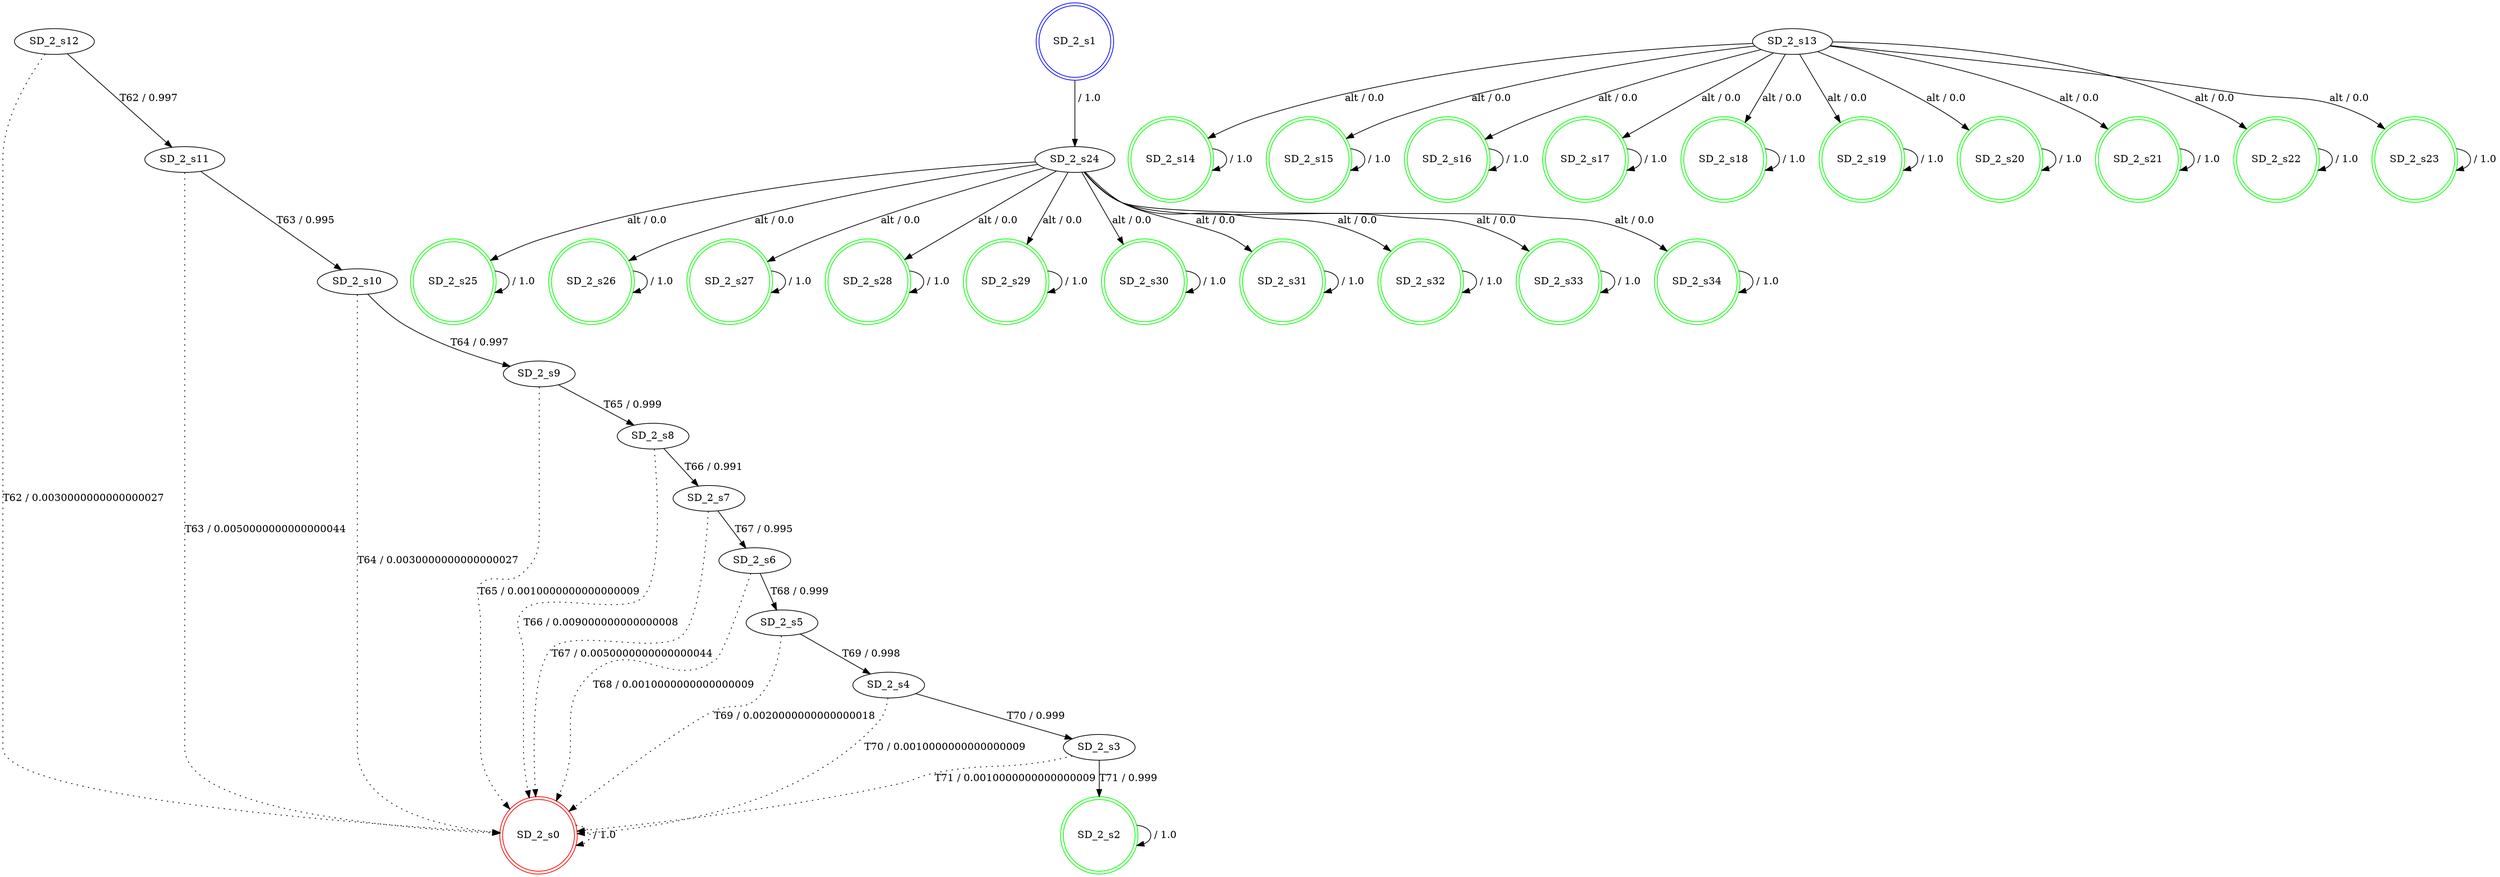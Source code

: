 digraph graphname {
SD_2_s0 [label="SD_2_s0",color=red,shape=doublecircle ];
SD_2_s1 [label="SD_2_s1",color=blue,shape=doublecircle ];
SD_2_s2 [label="SD_2_s2",color=green,shape=doublecircle ];
SD_2_s3 [label="SD_2_s3" ];
SD_2_s4 [label="SD_2_s4" ];
SD_2_s5 [label="SD_2_s5" ];
SD_2_s6 [label="SD_2_s6" ];
SD_2_s7 [label="SD_2_s7" ];
SD_2_s8 [label="SD_2_s8" ];
SD_2_s9 [label="SD_2_s9" ];
SD_2_s10 [label="SD_2_s10" ];
SD_2_s11 [label="SD_2_s11" ];
SD_2_s12 [label="SD_2_s12" ];
SD_2_s13 [label="SD_2_s13" ];
SD_2_s14 [label="SD_2_s14",color=green,shape=doublecircle ];
SD_2_s15 [label="SD_2_s15",color=green,shape=doublecircle ];
SD_2_s16 [label="SD_2_s16",color=green,shape=doublecircle ];
SD_2_s17 [label="SD_2_s17",color=green,shape=doublecircle ];
SD_2_s18 [label="SD_2_s18",color=green,shape=doublecircle ];
SD_2_s19 [label="SD_2_s19",color=green,shape=doublecircle ];
SD_2_s20 [label="SD_2_s20",color=green,shape=doublecircle ];
SD_2_s21 [label="SD_2_s21",color=green,shape=doublecircle ];
SD_2_s22 [label="SD_2_s22",color=green,shape=doublecircle ];
SD_2_s23 [label="SD_2_s23",color=green,shape=doublecircle ];
SD_2_s24 [label="SD_2_s24" ];
SD_2_s25 [label="SD_2_s25",color=green,shape=doublecircle ];
SD_2_s26 [label="SD_2_s26",color=green,shape=doublecircle ];
SD_2_s27 [label="SD_2_s27",color=green,shape=doublecircle ];
SD_2_s28 [label="SD_2_s28",color=green,shape=doublecircle ];
SD_2_s29 [label="SD_2_s29",color=green,shape=doublecircle ];
SD_2_s30 [label="SD_2_s30",color=green,shape=doublecircle ];
SD_2_s31 [label="SD_2_s31",color=green,shape=doublecircle ];
SD_2_s32 [label="SD_2_s32",color=green,shape=doublecircle ];
SD_2_s33 [label="SD_2_s33",color=green,shape=doublecircle ];
SD_2_s34 [label="SD_2_s34",color=green,shape=doublecircle ];
SD_2_s0 -> SD_2_s0 [label=" / 1.0", style=dotted];
SD_2_s1 -> SD_2_s24 [label=" / 1.0"];
SD_2_s2 -> SD_2_s2 [label=" / 1.0"];
SD_2_s3 -> SD_2_s2 [label="T71 / 0.999"];
SD_2_s3 -> SD_2_s0 [label="T71 / 0.0010000000000000009", style=dotted];
SD_2_s4 -> SD_2_s3 [label="T70 / 0.999"];
SD_2_s4 -> SD_2_s0 [label="T70 / 0.0010000000000000009", style=dotted];
SD_2_s5 -> SD_2_s4 [label="T69 / 0.998"];
SD_2_s5 -> SD_2_s0 [label="T69 / 0.0020000000000000018", style=dotted];
SD_2_s6 -> SD_2_s5 [label="T68 / 0.999"];
SD_2_s6 -> SD_2_s0 [label="T68 / 0.0010000000000000009", style=dotted];
SD_2_s7 -> SD_2_s6 [label="T67 / 0.995"];
SD_2_s7 -> SD_2_s0 [label="T67 / 0.0050000000000000044", style=dotted];
SD_2_s8 -> SD_2_s7 [label="T66 / 0.991"];
SD_2_s8 -> SD_2_s0 [label="T66 / 0.009000000000000008", style=dotted];
SD_2_s9 -> SD_2_s8 [label="T65 / 0.999"];
SD_2_s9 -> SD_2_s0 [label="T65 / 0.0010000000000000009", style=dotted];
SD_2_s10 -> SD_2_s9 [label="T64 / 0.997"];
SD_2_s10 -> SD_2_s0 [label="T64 / 0.0030000000000000027", style=dotted];
SD_2_s11 -> SD_2_s10 [label="T63 / 0.995"];
SD_2_s11 -> SD_2_s0 [label="T63 / 0.0050000000000000044", style=dotted];
SD_2_s12 -> SD_2_s11 [label="T62 / 0.997"];
SD_2_s12 -> SD_2_s0 [label="T62 / 0.0030000000000000027", style=dotted];
SD_2_s13 -> SD_2_s14 [label="alt / 0.0"];
SD_2_s13 -> SD_2_s15 [label="alt / 0.0"];
SD_2_s13 -> SD_2_s16 [label="alt / 0.0"];
SD_2_s13 -> SD_2_s17 [label="alt / 0.0"];
SD_2_s13 -> SD_2_s18 [label="alt / 0.0"];
SD_2_s13 -> SD_2_s19 [label="alt / 0.0"];
SD_2_s13 -> SD_2_s20 [label="alt / 0.0"];
SD_2_s13 -> SD_2_s21 [label="alt / 0.0"];
SD_2_s13 -> SD_2_s22 [label="alt / 0.0"];
SD_2_s13 -> SD_2_s23 [label="alt / 0.0"];
SD_2_s14 -> SD_2_s14 [label=" / 1.0"];
SD_2_s15 -> SD_2_s15 [label=" / 1.0"];
SD_2_s16 -> SD_2_s16 [label=" / 1.0"];
SD_2_s17 -> SD_2_s17 [label=" / 1.0"];
SD_2_s18 -> SD_2_s18 [label=" / 1.0"];
SD_2_s19 -> SD_2_s19 [label=" / 1.0"];
SD_2_s20 -> SD_2_s20 [label=" / 1.0"];
SD_2_s21 -> SD_2_s21 [label=" / 1.0"];
SD_2_s22 -> SD_2_s22 [label=" / 1.0"];
SD_2_s23 -> SD_2_s23 [label=" / 1.0"];
SD_2_s24 -> SD_2_s25 [label="alt / 0.0"];
SD_2_s24 -> SD_2_s26 [label="alt / 0.0"];
SD_2_s24 -> SD_2_s27 [label="alt / 0.0"];
SD_2_s24 -> SD_2_s28 [label="alt / 0.0"];
SD_2_s24 -> SD_2_s29 [label="alt / 0.0"];
SD_2_s24 -> SD_2_s30 [label="alt / 0.0"];
SD_2_s24 -> SD_2_s31 [label="alt / 0.0"];
SD_2_s24 -> SD_2_s32 [label="alt / 0.0"];
SD_2_s24 -> SD_2_s33 [label="alt / 0.0"];
SD_2_s24 -> SD_2_s34 [label="alt / 0.0"];
SD_2_s25 -> SD_2_s25 [label=" / 1.0"];
SD_2_s26 -> SD_2_s26 [label=" / 1.0"];
SD_2_s27 -> SD_2_s27 [label=" / 1.0"];
SD_2_s28 -> SD_2_s28 [label=" / 1.0"];
SD_2_s29 -> SD_2_s29 [label=" / 1.0"];
SD_2_s30 -> SD_2_s30 [label=" / 1.0"];
SD_2_s31 -> SD_2_s31 [label=" / 1.0"];
SD_2_s32 -> SD_2_s32 [label=" / 1.0"];
SD_2_s33 -> SD_2_s33 [label=" / 1.0"];
SD_2_s34 -> SD_2_s34 [label=" / 1.0"];
}